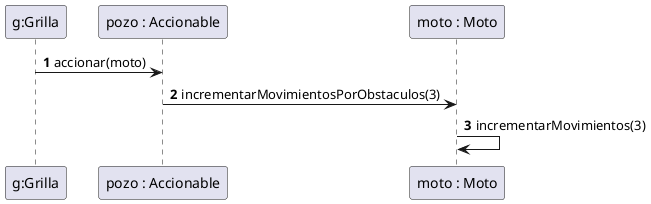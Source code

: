 @startuml
'https://plantuml.com/sequence-diagram

autonumber

"g:Grilla" -> "pozo : Accionable" : accionar(moto)
"pozo : Accionable" -> "moto : Moto" : incrementarMovimientosPorObstaculos(3)
"moto : Moto" -> "moto : Moto" : incrementarMovimientos(3)

@enduml